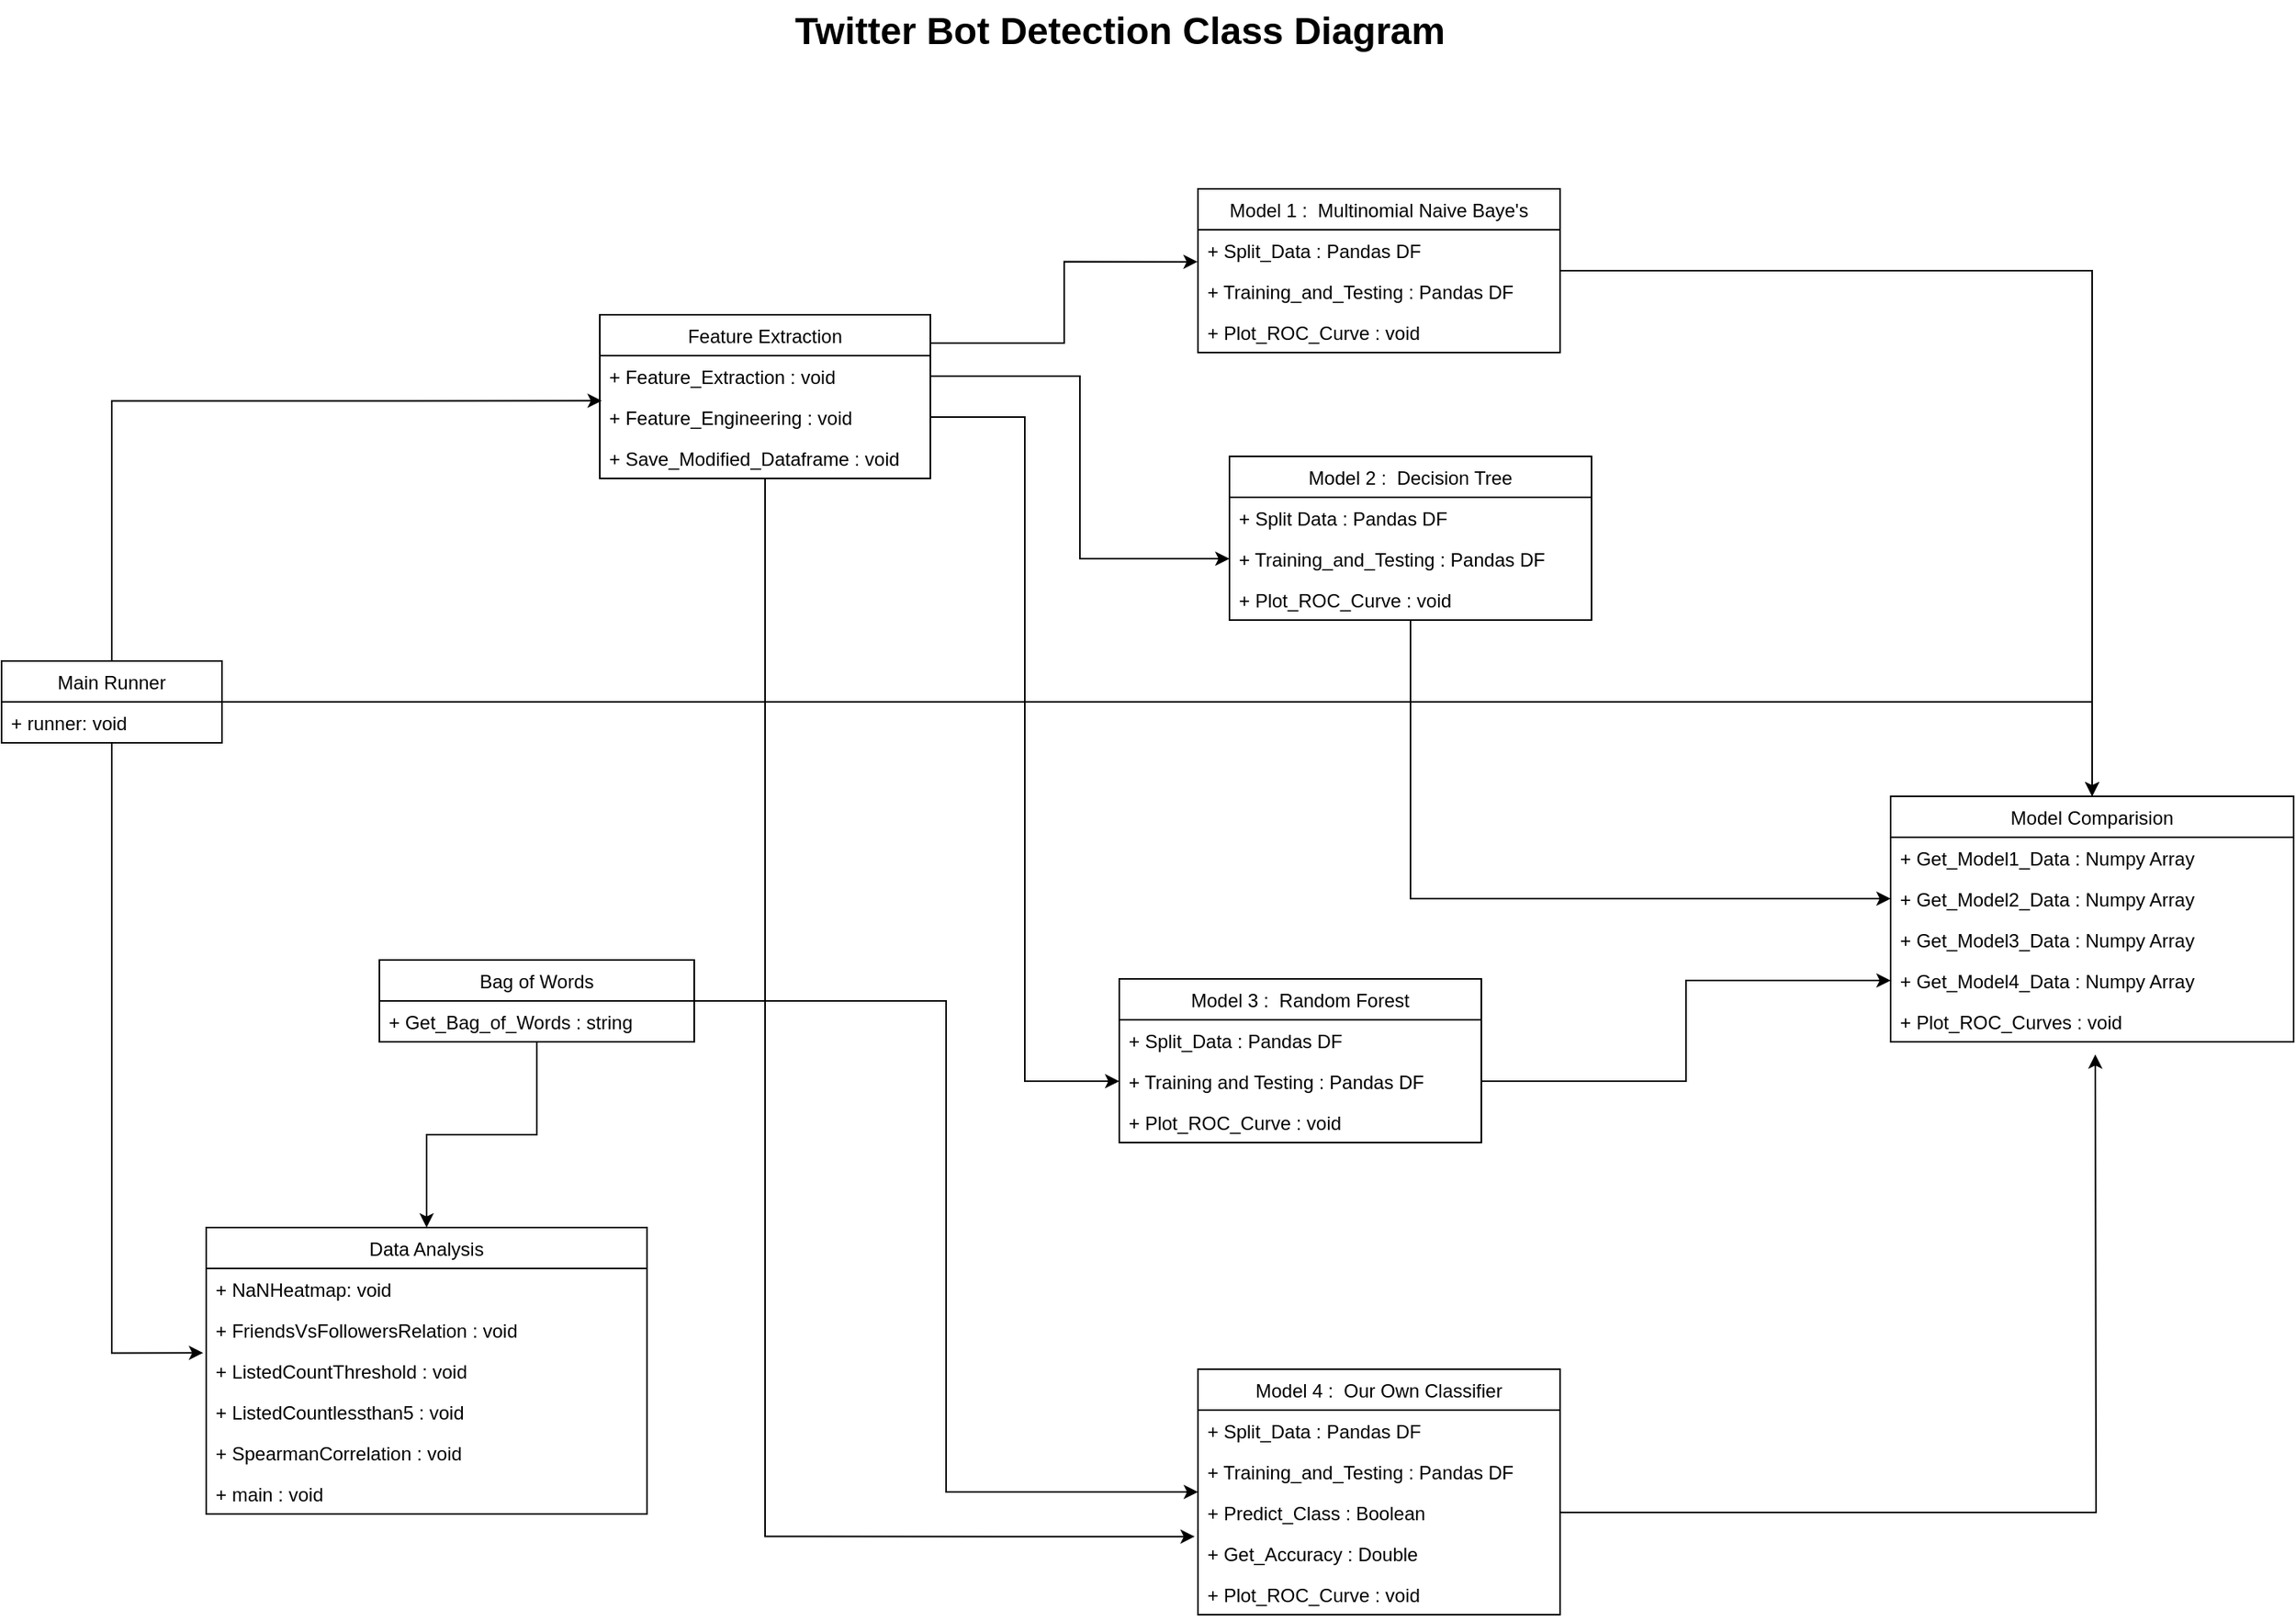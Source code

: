 <mxfile version="13.0.9" type="device"><diagram id="C5RBs43oDa-KdzZeNtuy" name="Page-1"><mxGraphModel dx="1892" dy="2327" grid="1" gridSize="10" guides="1" tooltips="1" connect="1" arrows="1" fold="1" page="1" pageScale="1" pageWidth="827" pageHeight="1169" math="0" shadow="0"><root><mxCell id="WIyWlLk6GJQsqaUBKTNV-0"/><mxCell id="WIyWlLk6GJQsqaUBKTNV-1" parent="WIyWlLk6GJQsqaUBKTNV-0"/><mxCell id="glHd0zEZOxZjGBE5kdQO-60" value="Model 4 :  Our Own Classifier" style="swimlane;fontStyle=0;childLayout=stackLayout;horizontal=1;startSize=26;fillColor=none;horizontalStack=0;resizeParent=1;resizeParentMax=0;resizeLast=0;collapsible=1;marginBottom=0;" vertex="1" parent="WIyWlLk6GJQsqaUBKTNV-1"><mxGeometry x="940" y="780" width="230" height="156" as="geometry"/></mxCell><mxCell id="glHd0zEZOxZjGBE5kdQO-61" value="+ Split_Data : Pandas DF" style="text;strokeColor=none;fillColor=none;align=left;verticalAlign=top;spacingLeft=4;spacingRight=4;overflow=hidden;rotatable=0;points=[[0,0.5],[1,0.5]];portConstraint=eastwest;" vertex="1" parent="glHd0zEZOxZjGBE5kdQO-60"><mxGeometry y="26" width="230" height="26" as="geometry"/></mxCell><mxCell id="glHd0zEZOxZjGBE5kdQO-62" value="+ Training_and_Testing : Pandas DF" style="text;strokeColor=none;fillColor=none;align=left;verticalAlign=top;spacingLeft=4;spacingRight=4;overflow=hidden;rotatable=0;points=[[0,0.5],[1,0.5]];portConstraint=eastwest;" vertex="1" parent="glHd0zEZOxZjGBE5kdQO-60"><mxGeometry y="52" width="230" height="26" as="geometry"/></mxCell><mxCell id="glHd0zEZOxZjGBE5kdQO-64" value="+ Predict_Class : Boolean" style="text;strokeColor=none;fillColor=none;align=left;verticalAlign=top;spacingLeft=4;spacingRight=4;overflow=hidden;rotatable=0;points=[[0,0.5],[1,0.5]];portConstraint=eastwest;" vertex="1" parent="glHd0zEZOxZjGBE5kdQO-60"><mxGeometry y="78" width="230" height="26" as="geometry"/></mxCell><mxCell id="glHd0zEZOxZjGBE5kdQO-65" value="+ Get_Accuracy : Double" style="text;strokeColor=none;fillColor=none;align=left;verticalAlign=top;spacingLeft=4;spacingRight=4;overflow=hidden;rotatable=0;points=[[0,0.5],[1,0.5]];portConstraint=eastwest;" vertex="1" parent="glHd0zEZOxZjGBE5kdQO-60"><mxGeometry y="104" width="230" height="26" as="geometry"/></mxCell><mxCell id="glHd0zEZOxZjGBE5kdQO-63" value="+ Plot_ROC_Curve : void" style="text;strokeColor=none;fillColor=none;align=left;verticalAlign=top;spacingLeft=4;spacingRight=4;overflow=hidden;rotatable=0;points=[[0,0.5],[1,0.5]];portConstraint=eastwest;" vertex="1" parent="glHd0zEZOxZjGBE5kdQO-60"><mxGeometry y="130" width="230" height="26" as="geometry"/></mxCell><mxCell id="glHd0zEZOxZjGBE5kdQO-82" style="edgeStyle=orthogonalEdgeStyle;rounded=0;orthogonalLoop=1;jettySize=auto;html=1;entryX=0.006;entryY=1.103;entryDx=0;entryDy=0;entryPerimeter=0;" edge="1" parent="WIyWlLk6GJQsqaUBKTNV-1" source="glHd0zEZOxZjGBE5kdQO-27" target="glHd0zEZOxZjGBE5kdQO-45"><mxGeometry relative="1" as="geometry"/></mxCell><mxCell id="glHd0zEZOxZjGBE5kdQO-84" style="edgeStyle=orthogonalEdgeStyle;rounded=0;orthogonalLoop=1;jettySize=auto;html=1;entryX=-0.007;entryY=0.064;entryDx=0;entryDy=0;entryPerimeter=0;" edge="1" parent="WIyWlLk6GJQsqaUBKTNV-1" source="glHd0zEZOxZjGBE5kdQO-27" target="glHd0zEZOxZjGBE5kdQO-39"><mxGeometry relative="1" as="geometry"/></mxCell><mxCell id="glHd0zEZOxZjGBE5kdQO-85" style="edgeStyle=orthogonalEdgeStyle;rounded=0;orthogonalLoop=1;jettySize=auto;html=1;" edge="1" parent="WIyWlLk6GJQsqaUBKTNV-1" source="glHd0zEZOxZjGBE5kdQO-27" target="glHd0zEZOxZjGBE5kdQO-72"><mxGeometry relative="1" as="geometry"/></mxCell><mxCell id="glHd0zEZOxZjGBE5kdQO-27" value="Main Runner" style="swimlane;fontStyle=0;childLayout=stackLayout;horizontal=1;startSize=26;fillColor=none;horizontalStack=0;resizeParent=1;resizeParentMax=0;resizeLast=0;collapsible=1;marginBottom=0;" vertex="1" parent="WIyWlLk6GJQsqaUBKTNV-1"><mxGeometry x="180" y="330" width="140" height="52" as="geometry"/></mxCell><mxCell id="glHd0zEZOxZjGBE5kdQO-28" value="+ runner: void" style="text;strokeColor=none;fillColor=none;align=left;verticalAlign=top;spacingLeft=4;spacingRight=4;overflow=hidden;rotatable=0;points=[[0,0.5],[1,0.5]];portConstraint=eastwest;" vertex="1" parent="glHd0zEZOxZjGBE5kdQO-27"><mxGeometry y="26" width="140" height="26" as="geometry"/></mxCell><mxCell id="glHd0zEZOxZjGBE5kdQO-98" style="edgeStyle=orthogonalEdgeStyle;rounded=0;orthogonalLoop=1;jettySize=auto;html=1;entryX=-0.009;entryY=0.09;entryDx=0;entryDy=0;entryPerimeter=0;" edge="1" parent="WIyWlLk6GJQsqaUBKTNV-1" source="glHd0zEZOxZjGBE5kdQO-44" target="glHd0zEZOxZjGBE5kdQO-65"><mxGeometry relative="1" as="geometry"/></mxCell><mxCell id="glHd0zEZOxZjGBE5kdQO-86" style="edgeStyle=orthogonalEdgeStyle;rounded=0;orthogonalLoop=1;jettySize=auto;html=1;entryX=0;entryY=0.5;entryDx=0;entryDy=0;" edge="1" parent="WIyWlLk6GJQsqaUBKTNV-1" source="glHd0zEZOxZjGBE5kdQO-68" target="glHd0zEZOxZjGBE5kdQO-60"><mxGeometry relative="1" as="geometry"/></mxCell><mxCell id="glHd0zEZOxZjGBE5kdQO-88" style="edgeStyle=orthogonalEdgeStyle;rounded=0;orthogonalLoop=1;jettySize=auto;html=1;entryX=0.5;entryY=0;entryDx=0;entryDy=0;" edge="1" parent="WIyWlLk6GJQsqaUBKTNV-1" source="glHd0zEZOxZjGBE5kdQO-68" target="glHd0zEZOxZjGBE5kdQO-35"><mxGeometry relative="1" as="geometry"/></mxCell><mxCell id="glHd0zEZOxZjGBE5kdQO-91" style="edgeStyle=orthogonalEdgeStyle;rounded=0;orthogonalLoop=1;jettySize=auto;html=1;entryX=0;entryY=0.5;entryDx=0;entryDy=0;" edge="1" parent="WIyWlLk6GJQsqaUBKTNV-1" source="glHd0zEZOxZjGBE5kdQO-52" target="glHd0zEZOxZjGBE5kdQO-78"><mxGeometry relative="1" as="geometry"/></mxCell><mxCell id="glHd0zEZOxZjGBE5kdQO-90" style="edgeStyle=orthogonalEdgeStyle;rounded=0;orthogonalLoop=1;jettySize=auto;html=1;" edge="1" parent="WIyWlLk6GJQsqaUBKTNV-1" source="glHd0zEZOxZjGBE5kdQO-48" target="glHd0zEZOxZjGBE5kdQO-72"><mxGeometry relative="1" as="geometry"/></mxCell><mxCell id="glHd0zEZOxZjGBE5kdQO-92" style="edgeStyle=orthogonalEdgeStyle;rounded=0;orthogonalLoop=1;jettySize=auto;html=1;entryX=0;entryY=0.5;entryDx=0;entryDy=0;" edge="1" parent="WIyWlLk6GJQsqaUBKTNV-1" source="glHd0zEZOxZjGBE5kdQO-58" target="glHd0zEZOxZjGBE5kdQO-77"><mxGeometry relative="1" as="geometry"/></mxCell><mxCell id="glHd0zEZOxZjGBE5kdQO-94" style="edgeStyle=orthogonalEdgeStyle;rounded=0;orthogonalLoop=1;jettySize=auto;html=1;" edge="1" parent="WIyWlLk6GJQsqaUBKTNV-1" source="glHd0zEZOxZjGBE5kdQO-64"><mxGeometry relative="1" as="geometry"><mxPoint x="1510" y="580" as="targetPoint"/></mxGeometry></mxCell><mxCell id="glHd0zEZOxZjGBE5kdQO-96" style="edgeStyle=orthogonalEdgeStyle;rounded=0;orthogonalLoop=1;jettySize=auto;html=1;entryX=0;entryY=0.5;entryDx=0;entryDy=0;" edge="1" parent="WIyWlLk6GJQsqaUBKTNV-1" source="glHd0zEZOxZjGBE5kdQO-45" target="glHd0zEZOxZjGBE5kdQO-54"><mxGeometry relative="1" as="geometry"/></mxCell><mxCell id="glHd0zEZOxZjGBE5kdQO-97" style="edgeStyle=orthogonalEdgeStyle;rounded=0;orthogonalLoop=1;jettySize=auto;html=1;entryX=0;entryY=0.5;entryDx=0;entryDy=0;" edge="1" parent="WIyWlLk6GJQsqaUBKTNV-1" source="glHd0zEZOxZjGBE5kdQO-46" target="glHd0zEZOxZjGBE5kdQO-58"><mxGeometry relative="1" as="geometry"/></mxCell><mxCell id="glHd0zEZOxZjGBE5kdQO-68" value="Bag of Words" style="swimlane;fontStyle=0;childLayout=stackLayout;horizontal=1;startSize=26;fillColor=none;horizontalStack=0;resizeParent=1;resizeParentMax=0;resizeLast=0;collapsible=1;marginBottom=0;" vertex="1" parent="WIyWlLk6GJQsqaUBKTNV-1"><mxGeometry x="420" y="520" width="200" height="52" as="geometry"/></mxCell><mxCell id="glHd0zEZOxZjGBE5kdQO-69" value="+ Get_Bag_of_Words : string" style="text;strokeColor=none;fillColor=none;align=left;verticalAlign=top;spacingLeft=4;spacingRight=4;overflow=hidden;rotatable=0;points=[[0,0.5],[1,0.5]];portConstraint=eastwest;" vertex="1" parent="glHd0zEZOxZjGBE5kdQO-68"><mxGeometry y="26" width="200" height="26" as="geometry"/></mxCell><mxCell id="glHd0zEZOxZjGBE5kdQO-48" value="Model 1 :  Multinomial Naive Baye's" style="swimlane;fontStyle=0;childLayout=stackLayout;horizontal=1;startSize=26;fillColor=none;horizontalStack=0;resizeParent=1;resizeParentMax=0;resizeLast=0;collapsible=1;marginBottom=0;" vertex="1" parent="WIyWlLk6GJQsqaUBKTNV-1"><mxGeometry x="940" y="30" width="230" height="104" as="geometry"/></mxCell><mxCell id="glHd0zEZOxZjGBE5kdQO-49" value="+ Split_Data : Pandas DF" style="text;strokeColor=none;fillColor=none;align=left;verticalAlign=top;spacingLeft=4;spacingRight=4;overflow=hidden;rotatable=0;points=[[0,0.5],[1,0.5]];portConstraint=eastwest;" vertex="1" parent="glHd0zEZOxZjGBE5kdQO-48"><mxGeometry y="26" width="230" height="26" as="geometry"/></mxCell><mxCell id="glHd0zEZOxZjGBE5kdQO-50" value="+ Training_and_Testing : Pandas DF" style="text;strokeColor=none;fillColor=none;align=left;verticalAlign=top;spacingLeft=4;spacingRight=4;overflow=hidden;rotatable=0;points=[[0,0.5],[1,0.5]];portConstraint=eastwest;" vertex="1" parent="glHd0zEZOxZjGBE5kdQO-48"><mxGeometry y="52" width="230" height="26" as="geometry"/></mxCell><mxCell id="glHd0zEZOxZjGBE5kdQO-51" value="+ Plot_ROC_Curve : void" style="text;strokeColor=none;fillColor=none;align=left;verticalAlign=top;spacingLeft=4;spacingRight=4;overflow=hidden;rotatable=0;points=[[0,0.5],[1,0.5]];portConstraint=eastwest;" vertex="1" parent="glHd0zEZOxZjGBE5kdQO-48"><mxGeometry y="78" width="230" height="26" as="geometry"/></mxCell><mxCell id="glHd0zEZOxZjGBE5kdQO-56" value="Model 3 :  Random Forest" style="swimlane;fontStyle=0;childLayout=stackLayout;horizontal=1;startSize=26;fillColor=none;horizontalStack=0;resizeParent=1;resizeParentMax=0;resizeLast=0;collapsible=1;marginBottom=0;" vertex="1" parent="WIyWlLk6GJQsqaUBKTNV-1"><mxGeometry x="890" y="532" width="230" height="104" as="geometry"/></mxCell><mxCell id="glHd0zEZOxZjGBE5kdQO-57" value="+ Split_Data : Pandas DF" style="text;strokeColor=none;fillColor=none;align=left;verticalAlign=top;spacingLeft=4;spacingRight=4;overflow=hidden;rotatable=0;points=[[0,0.5],[1,0.5]];portConstraint=eastwest;" vertex="1" parent="glHd0zEZOxZjGBE5kdQO-56"><mxGeometry y="26" width="230" height="26" as="geometry"/></mxCell><mxCell id="glHd0zEZOxZjGBE5kdQO-58" value="+ Training and Testing : Pandas DF" style="text;strokeColor=none;fillColor=none;align=left;verticalAlign=top;spacingLeft=4;spacingRight=4;overflow=hidden;rotatable=0;points=[[0,0.5],[1,0.5]];portConstraint=eastwest;" vertex="1" parent="glHd0zEZOxZjGBE5kdQO-56"><mxGeometry y="52" width="230" height="26" as="geometry"/></mxCell><mxCell id="glHd0zEZOxZjGBE5kdQO-59" value="+ Plot_ROC_Curve : void" style="text;strokeColor=none;fillColor=none;align=left;verticalAlign=top;spacingLeft=4;spacingRight=4;overflow=hidden;rotatable=0;points=[[0,0.5],[1,0.5]];portConstraint=eastwest;" vertex="1" parent="glHd0zEZOxZjGBE5kdQO-56"><mxGeometry y="78" width="230" height="26" as="geometry"/></mxCell><mxCell id="glHd0zEZOxZjGBE5kdQO-72" value="Model Comparision" style="swimlane;fontStyle=0;childLayout=stackLayout;horizontal=1;startSize=26;fillColor=none;horizontalStack=0;resizeParent=1;resizeParentMax=0;resizeLast=0;collapsible=1;marginBottom=0;" vertex="1" parent="WIyWlLk6GJQsqaUBKTNV-1"><mxGeometry x="1380" y="416" width="256" height="156" as="geometry"/></mxCell><mxCell id="glHd0zEZOxZjGBE5kdQO-73" value="+ Get_Model1_Data : Numpy Array" style="text;strokeColor=none;fillColor=none;align=left;verticalAlign=top;spacingLeft=4;spacingRight=4;overflow=hidden;rotatable=0;points=[[0,0.5],[1,0.5]];portConstraint=eastwest;" vertex="1" parent="glHd0zEZOxZjGBE5kdQO-72"><mxGeometry y="26" width="256" height="26" as="geometry"/></mxCell><mxCell id="glHd0zEZOxZjGBE5kdQO-78" value="+ Get_Model2_Data : Numpy Array" style="text;strokeColor=none;fillColor=none;align=left;verticalAlign=top;spacingLeft=4;spacingRight=4;overflow=hidden;rotatable=0;points=[[0,0.5],[1,0.5]];portConstraint=eastwest;" vertex="1" parent="glHd0zEZOxZjGBE5kdQO-72"><mxGeometry y="52" width="256" height="26" as="geometry"/></mxCell><mxCell id="glHd0zEZOxZjGBE5kdQO-74" value="+ Get_Model3_Data : Numpy Array" style="text;strokeColor=none;fillColor=none;align=left;verticalAlign=top;spacingLeft=4;spacingRight=4;overflow=hidden;rotatable=0;points=[[0,0.5],[1,0.5]];portConstraint=eastwest;" vertex="1" parent="glHd0zEZOxZjGBE5kdQO-72"><mxGeometry y="78" width="256" height="26" as="geometry"/></mxCell><mxCell id="glHd0zEZOxZjGBE5kdQO-77" value="+ Get_Model4_Data : Numpy Array" style="text;strokeColor=none;fillColor=none;align=left;verticalAlign=top;spacingLeft=4;spacingRight=4;overflow=hidden;rotatable=0;points=[[0,0.5],[1,0.5]];portConstraint=eastwest;" vertex="1" parent="glHd0zEZOxZjGBE5kdQO-72"><mxGeometry y="104" width="256" height="26" as="geometry"/></mxCell><mxCell id="glHd0zEZOxZjGBE5kdQO-75" value="+ Plot_ROC_Curves : void" style="text;strokeColor=none;fillColor=none;align=left;verticalAlign=top;spacingLeft=4;spacingRight=4;overflow=hidden;rotatable=0;points=[[0,0.5],[1,0.5]];portConstraint=eastwest;" vertex="1" parent="glHd0zEZOxZjGBE5kdQO-72"><mxGeometry y="130" width="256" height="26" as="geometry"/></mxCell><mxCell id="glHd0zEZOxZjGBE5kdQO-35" value="Data Analysis" style="swimlane;fontStyle=0;childLayout=stackLayout;horizontal=1;startSize=26;fillColor=none;horizontalStack=0;resizeParent=1;resizeParentMax=0;resizeLast=0;collapsible=1;marginBottom=0;" vertex="1" parent="WIyWlLk6GJQsqaUBKTNV-1"><mxGeometry x="310" y="690" width="280" height="182" as="geometry"/></mxCell><mxCell id="glHd0zEZOxZjGBE5kdQO-36" value="+ NaNHeatmap: void" style="text;strokeColor=none;fillColor=none;align=left;verticalAlign=top;spacingLeft=4;spacingRight=4;overflow=hidden;rotatable=0;points=[[0,0.5],[1,0.5]];portConstraint=eastwest;" vertex="1" parent="glHd0zEZOxZjGBE5kdQO-35"><mxGeometry y="26" width="280" height="26" as="geometry"/></mxCell><mxCell id="glHd0zEZOxZjGBE5kdQO-37" value="+ FriendsVsFollowersRelation : void" style="text;strokeColor=none;fillColor=none;align=left;verticalAlign=top;spacingLeft=4;spacingRight=4;overflow=hidden;rotatable=0;points=[[0,0.5],[1,0.5]];portConstraint=eastwest;" vertex="1" parent="glHd0zEZOxZjGBE5kdQO-35"><mxGeometry y="52" width="280" height="26" as="geometry"/></mxCell><mxCell id="glHd0zEZOxZjGBE5kdQO-39" value="+ ListedCountThreshold : void" style="text;strokeColor=none;fillColor=none;align=left;verticalAlign=top;spacingLeft=4;spacingRight=4;overflow=hidden;rotatable=0;points=[[0,0.5],[1,0.5]];portConstraint=eastwest;" vertex="1" parent="glHd0zEZOxZjGBE5kdQO-35"><mxGeometry y="78" width="280" height="26" as="geometry"/></mxCell><mxCell id="glHd0zEZOxZjGBE5kdQO-38" value="+ ListedCountlessthan5 : void" style="text;strokeColor=none;fillColor=none;align=left;verticalAlign=top;spacingLeft=4;spacingRight=4;overflow=hidden;rotatable=0;points=[[0,0.5],[1,0.5]];portConstraint=eastwest;" vertex="1" parent="glHd0zEZOxZjGBE5kdQO-35"><mxGeometry y="104" width="280" height="26" as="geometry"/></mxCell><mxCell id="glHd0zEZOxZjGBE5kdQO-40" value="+ SpearmanCorrelation : void" style="text;strokeColor=none;fillColor=none;align=left;verticalAlign=top;spacingLeft=4;spacingRight=4;overflow=hidden;rotatable=0;points=[[0,0.5],[1,0.5]];portConstraint=eastwest;" vertex="1" parent="glHd0zEZOxZjGBE5kdQO-35"><mxGeometry y="130" width="280" height="26" as="geometry"/></mxCell><mxCell id="glHd0zEZOxZjGBE5kdQO-43" value="+ main : void" style="text;strokeColor=none;fillColor=none;align=left;verticalAlign=top;spacingLeft=4;spacingRight=4;overflow=hidden;rotatable=0;points=[[0,0.5],[1,0.5]];portConstraint=eastwest;" vertex="1" parent="glHd0zEZOxZjGBE5kdQO-35"><mxGeometry y="156" width="280" height="26" as="geometry"/></mxCell><mxCell id="glHd0zEZOxZjGBE5kdQO-100" style="edgeStyle=orthogonalEdgeStyle;rounded=0;orthogonalLoop=1;jettySize=auto;html=1;entryX=-0.001;entryY=-0.218;entryDx=0;entryDy=0;entryPerimeter=0;exitX=0.998;exitY=-0.308;exitDx=0;exitDy=0;exitPerimeter=0;" edge="1" parent="WIyWlLk6GJQsqaUBKTNV-1" source="glHd0zEZOxZjGBE5kdQO-45" target="glHd0zEZOxZjGBE5kdQO-50"><mxGeometry relative="1" as="geometry"/></mxCell><mxCell id="glHd0zEZOxZjGBE5kdQO-52" value="Model 2 :  Decision Tree" style="swimlane;fontStyle=0;childLayout=stackLayout;horizontal=1;startSize=26;fillColor=none;horizontalStack=0;resizeParent=1;resizeParentMax=0;resizeLast=0;collapsible=1;marginBottom=0;" vertex="1" parent="WIyWlLk6GJQsqaUBKTNV-1"><mxGeometry x="960" y="200" width="230" height="104" as="geometry"/></mxCell><mxCell id="glHd0zEZOxZjGBE5kdQO-53" value="+ Split Data : Pandas DF" style="text;strokeColor=none;fillColor=none;align=left;verticalAlign=top;spacingLeft=4;spacingRight=4;overflow=hidden;rotatable=0;points=[[0,0.5],[1,0.5]];portConstraint=eastwest;" vertex="1" parent="glHd0zEZOxZjGBE5kdQO-52"><mxGeometry y="26" width="230" height="26" as="geometry"/></mxCell><mxCell id="glHd0zEZOxZjGBE5kdQO-54" value="+ Training_and_Testing : Pandas DF" style="text;strokeColor=none;fillColor=none;align=left;verticalAlign=top;spacingLeft=4;spacingRight=4;overflow=hidden;rotatable=0;points=[[0,0.5],[1,0.5]];portConstraint=eastwest;" vertex="1" parent="glHd0zEZOxZjGBE5kdQO-52"><mxGeometry y="52" width="230" height="26" as="geometry"/></mxCell><mxCell id="glHd0zEZOxZjGBE5kdQO-55" value="+ Plot_ROC_Curve : void" style="text;strokeColor=none;fillColor=none;align=left;verticalAlign=top;spacingLeft=4;spacingRight=4;overflow=hidden;rotatable=0;points=[[0,0.5],[1,0.5]];portConstraint=eastwest;" vertex="1" parent="glHd0zEZOxZjGBE5kdQO-52"><mxGeometry y="78" width="230" height="26" as="geometry"/></mxCell><mxCell id="glHd0zEZOxZjGBE5kdQO-44" value="Feature Extraction" style="swimlane;fontStyle=0;childLayout=stackLayout;horizontal=1;startSize=26;fillColor=none;horizontalStack=0;resizeParent=1;resizeParentMax=0;resizeLast=0;collapsible=1;marginBottom=0;" vertex="1" parent="WIyWlLk6GJQsqaUBKTNV-1"><mxGeometry x="560" y="110" width="210" height="104" as="geometry"/></mxCell><mxCell id="glHd0zEZOxZjGBE5kdQO-45" value="+ Feature_Extraction : void" style="text;strokeColor=none;fillColor=none;align=left;verticalAlign=top;spacingLeft=4;spacingRight=4;overflow=hidden;rotatable=0;points=[[0,0.5],[1,0.5]];portConstraint=eastwest;" vertex="1" parent="glHd0zEZOxZjGBE5kdQO-44"><mxGeometry y="26" width="210" height="26" as="geometry"/></mxCell><mxCell id="glHd0zEZOxZjGBE5kdQO-46" value="+ Feature_Engineering : void" style="text;strokeColor=none;fillColor=none;align=left;verticalAlign=top;spacingLeft=4;spacingRight=4;overflow=hidden;rotatable=0;points=[[0,0.5],[1,0.5]];portConstraint=eastwest;" vertex="1" parent="glHd0zEZOxZjGBE5kdQO-44"><mxGeometry y="52" width="210" height="26" as="geometry"/></mxCell><mxCell id="glHd0zEZOxZjGBE5kdQO-47" value="+ Save_Modified_Dataframe : void" style="text;strokeColor=none;fillColor=none;align=left;verticalAlign=top;spacingLeft=4;spacingRight=4;overflow=hidden;rotatable=0;points=[[0,0.5],[1,0.5]];portConstraint=eastwest;" vertex="1" parent="glHd0zEZOxZjGBE5kdQO-44"><mxGeometry y="78" width="210" height="26" as="geometry"/></mxCell><mxCell id="glHd0zEZOxZjGBE5kdQO-101" value="Twitter Bot Detection Class Diagram" style="text;strokeColor=none;fillColor=none;html=1;fontSize=24;fontStyle=1;verticalAlign=middle;align=center;" vertex="1" parent="WIyWlLk6GJQsqaUBKTNV-1"><mxGeometry x="840" y="-90" width="100" height="40" as="geometry"/></mxCell></root></mxGraphModel></diagram></mxfile>